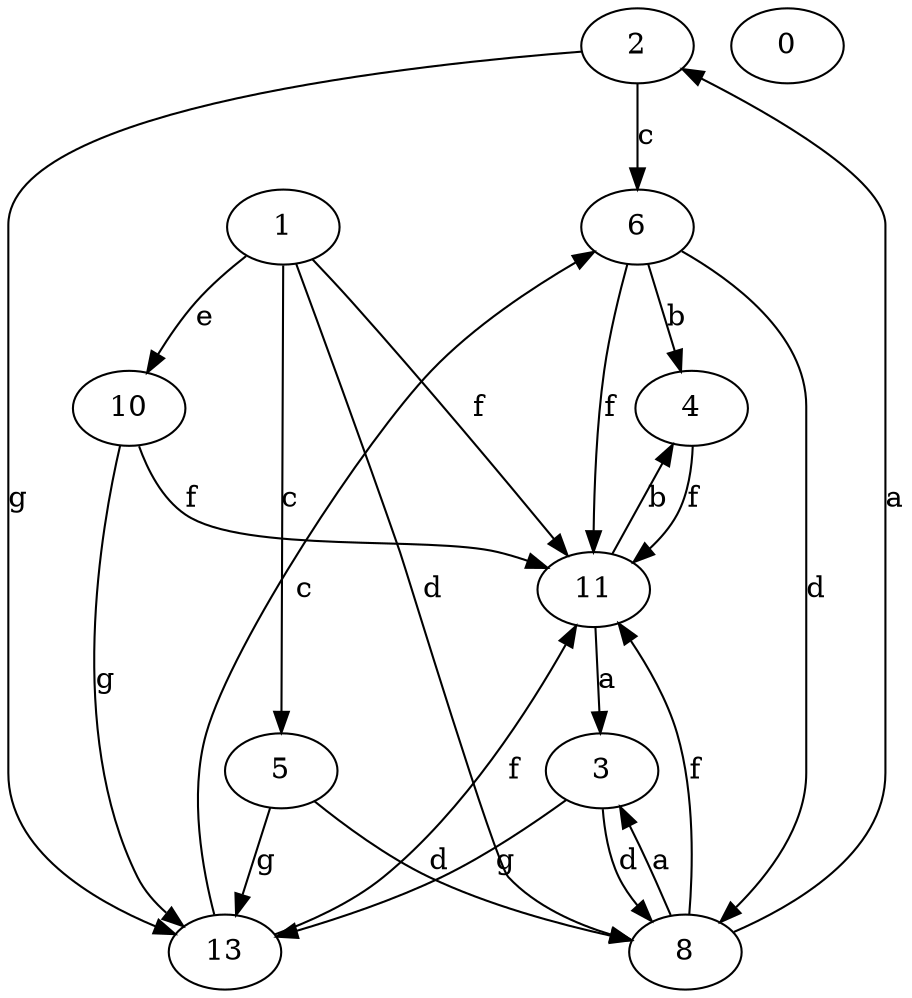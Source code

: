 strict digraph  {
2;
3;
4;
0;
5;
6;
8;
10;
1;
11;
13;
2 -> 6  [label=c];
2 -> 13  [label=g];
3 -> 8  [label=d];
3 -> 13  [label=g];
4 -> 11  [label=f];
5 -> 8  [label=d];
5 -> 13  [label=g];
6 -> 4  [label=b];
6 -> 8  [label=d];
6 -> 11  [label=f];
8 -> 2  [label=a];
8 -> 3  [label=a];
8 -> 11  [label=f];
10 -> 11  [label=f];
10 -> 13  [label=g];
1 -> 5  [label=c];
1 -> 8  [label=d];
1 -> 10  [label=e];
1 -> 11  [label=f];
11 -> 3  [label=a];
11 -> 4  [label=b];
13 -> 6  [label=c];
13 -> 11  [label=f];
}
